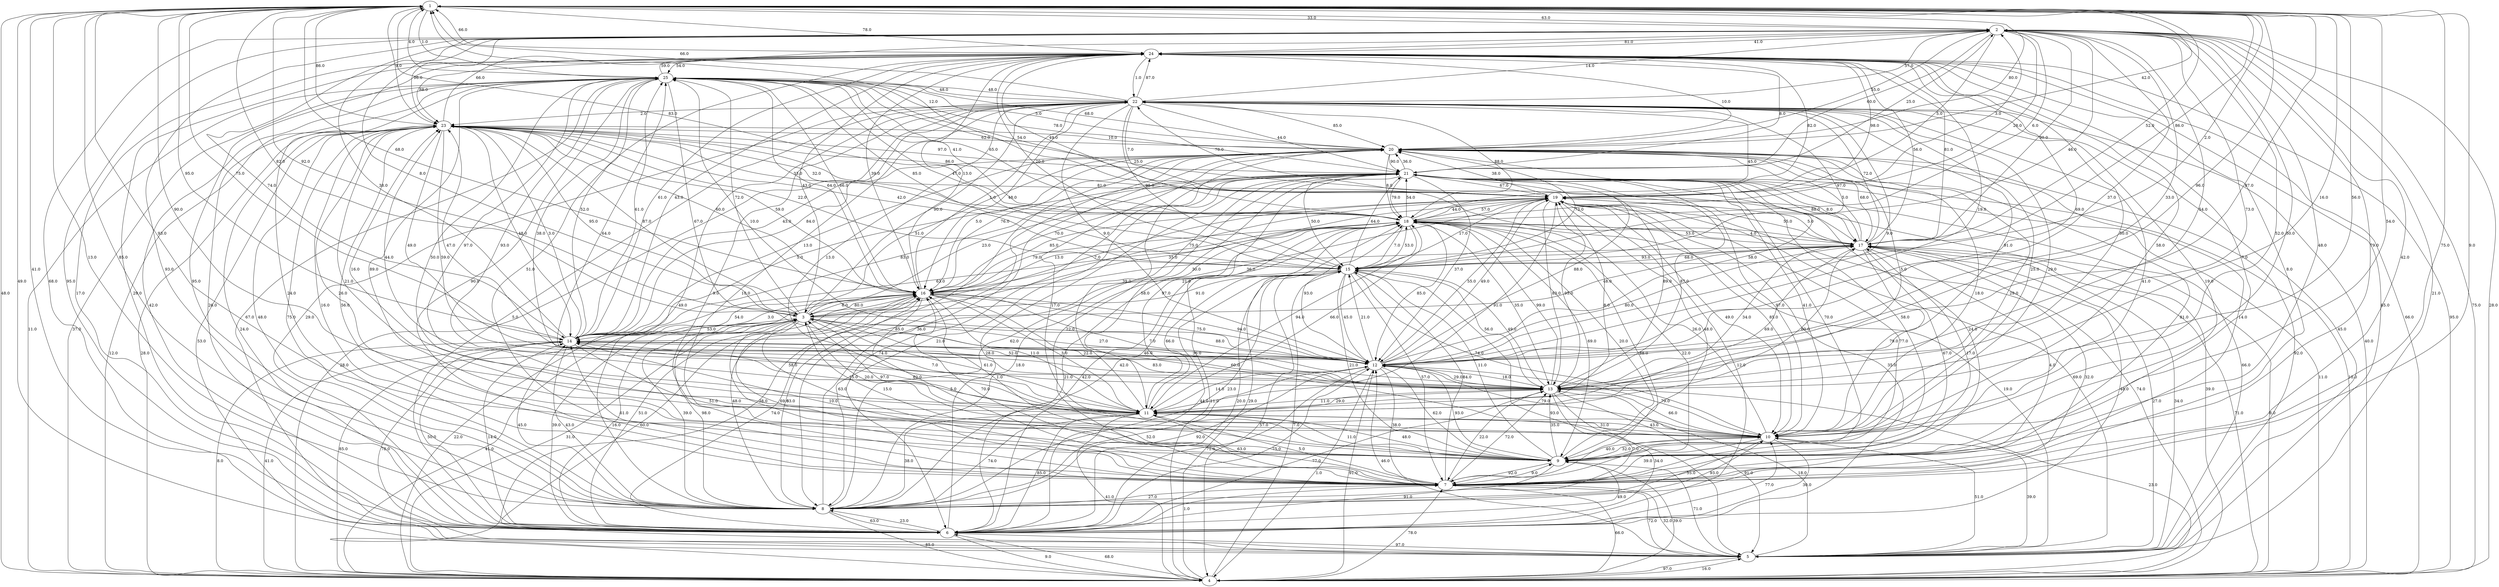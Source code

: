 strict digraph G {
  1 [ label="1" ];
  2 [ label="2" ];
  3 [ label="3" ];
  4 [ label="4" ];
  5 [ label="5" ];
  6 [ label="6" ];
  7 [ label="7" ];
  8 [ label="8" ];
  9 [ label="9" ];
  10 [ label="10" ];
  11 [ label="11" ];
  12 [ label="12" ];
  13 [ label="13" ];
  14 [ label="14" ];
  15 [ label="15" ];
  16 [ label="16" ];
  17 [ label="17" ];
  18 [ label="18" ];
  19 [ label="19" ];
  20 [ label="20" ];
  21 [ label="21" ];
  22 [ label="22" ];
  23 [ label="23" ];
  24 [ label="24" ];
  25 [ label="25" ];
  22 -> 18 [ label="88.0" ];
  18 -> 17 [ label="4.0" ];
  6 -> 23 [ label="24.0" ];
  12 -> 9 [ label="62.0" ];
  21 -> 9 [ label="70.0" ];
  10 -> 3 [ label="97.0" ];
  14 -> 21 [ label="5.0" ];
  2 -> 24 [ label="81.0" ];
  16 -> 22 [ label="1.0" ];
  1 -> 14 [ label="95.0" ];
  2 -> 6 [ label="68.0" ];
  11 -> 20 [ label="39.0" ];
  3 -> 8 [ label="39.0" ];
  6 -> 25 [ label="26.0" ];
  18 -> 16 [ label="79.0" ];
  5 -> 13 [ label="18.0" ];
  15 -> 20 [ label="73.0" ];
  18 -> 19 [ label="57.0" ];
  23 -> 3 [ label="95.0" ];
  7 -> 4 [ label="66.0" ];
  12 -> 11 [ label="14.0" ];
  13 -> 19 [ label="95.0" ];
  14 -> 18 [ label="63.0" ];
  6 -> 10 [ label="77.0" ];
  23 -> 16 [ label="59.0" ];
  22 -> 15 [ label="95.0" ];
  17 -> 7 [ label="4.0" ];
  7 -> 2 [ label="42.0" ];
  13 -> 14 [ label="83.0" ];
  11 -> 14 [ label="62.0" ];
  16 -> 3 [ label="6.0" ];
  14 -> 4 [ label="8.0" ];
  6 -> 9 [ label="49.0" ];
  4 -> 7 [ label="78.0" ];
  16 -> 8 [ label="48.0" ];
  15 -> 5 [ label="93.0" ];
  7 -> 22 [ label="10.0" ];
  7 -> 19 [ label="77.0" ];
  8 -> 16 [ label="63.0" ];
  7 -> 13 [ label="72.0" ];
  2 -> 9 [ label="48.0" ];
  19 -> 12 [ label="55.0" ];
  22 -> 12 [ label="9.0" ];
  14 -> 2 [ label="38.0" ];
  22 -> 20 [ label="85.0" ];
  22 -> 10 [ label="25.0" ];
  10 -> 6 [ label="30.0" ];
  18 -> 12 [ label="85.0" ];
  7 -> 15 [ label="84.0" ];
  13 -> 3 [ label="36.0" ];
  7 -> 16 [ label="70.0" ];
  8 -> 6 [ label="63.0" ];
  16 -> 7 [ label="5.0" ];
  16 -> 17 [ label="30.0" ];
  2 -> 12 [ label="37.0" ];
  21 -> 23 [ label="97.0" ];
  3 -> 16 [ label="80.0" ];
  4 -> 17 [ label="8.0" ];
  25 -> 17 [ label="25.0" ];
  4 -> 24 [ label="95.0" ];
  5 -> 20 [ label="92.0" ];
  13 -> 18 [ label="99.0" ];
  9 -> 11 [ label="48.0" ];
  12 -> 17 [ label="80.0" ];
  25 -> 14 [ label="52.0" ];
  15 -> 4 [ label="57.0" ];
  6 -> 19 [ label="35.0" ];
  10 -> 12 [ label="79.0" ];
  10 -> 22 [ label="29.0" ];
  19 -> 2 [ label="3.0" ];
  23 -> 17 [ label="81.0" ];
  7 -> 20 [ label="14.0" ];
  7 -> 5 [ label="72.0" ];
  14 -> 5 [ label="78.0" ];
  17 -> 13 [ label="34.0" ];
  19 -> 11 [ label="91.0" ];
  21 -> 12 [ label="37.0" ];
  14 -> 9 [ label="51.0" ];
  11 -> 13 [ label="11.0" ];
  24 -> 11 [ label="50.0" ];
  16 -> 19 [ label="85.0" ];
  20 -> 7 [ label="81.0" ];
  3 -> 23 [ label="87.0" ];
  18 -> 15 [ label="7.0" ];
  9 -> 21 [ label="58.0" ];
  19 -> 13 [ label="83.0" ];
  4 -> 16 [ label="31.0" ];
  19 -> 22 [ label="78.0" ];
  19 -> 20 [ label="38.0" ];
  18 -> 4 [ label="11.0" ];
  14 -> 8 [ label="43.0" ];
  11 -> 10 [ label="31.0" ];
  1 -> 17 [ label="86.0" ];
  9 -> 1 [ label="93.0" ];
  4 -> 2 [ label="75.0" ];
  9 -> 18 [ label="20.0" ];
  25 -> 15 [ label="85.0" ];
  21 -> 16 [ label="70.0" ];
  19 -> 15 [ label="17.0" ];
  9 -> 7 [ label="92.0" ];
  12 -> 20 [ label="58.0" ];
  12 -> 13 [ label="29.0" ];
  21 -> 6 [ label="74.0" ];
  3 -> 7 [ label="69.0" ];
  18 -> 5 [ label="19.0" ];
  8 -> 3 [ label="98.0" ];
  20 -> 25 [ label="68.0" ];
  21 -> 8 [ label="21.0" ];
  24 -> 1 [ label="66.0" ];
  23 -> 5 [ label="53.0" ];
  9 -> 2 [ label="79.0" ];
  4 -> 5 [ label="16.0" ];
  1 -> 24 [ label="78.0" ];
  3 -> 9 [ label="63.0" ];
  19 -> 24 [ label="98.0" ];
  19 -> 23 [ label="86.0" ];
  25 -> 16 [ label="64.0" ];
  16 -> 6 [ label="51.0" ];
  10 -> 23 [ label="21.0" ];
  20 -> 17 [ label="68.0" ];
  10 -> 21 [ label="41.0" ];
  1 -> 12 [ label="96.0" ];
  24 -> 20 [ label="10.0" ];
  2 -> 4 [ label="28.0" ];
  14 -> 11 [ label="15.0" ];
  24 -> 15 [ label="20.0" ];
  17 -> 19 [ label="55.0" ];
  18 -> 11 [ label="94.0" ];
  3 -> 10 [ label="20.0" ];
  17 -> 24 [ label="56.0" ];
  16 -> 23 [ label="60.0" ];
  12 -> 14 [ label="46.0" ];
  8 -> 21 [ label="62.0" ];
  11 -> 17 [ label="60.0" ];
  12 -> 6 [ label="71.0" ];
  1 -> 16 [ label="68.0" ];
  23 -> 15 [ label="22.0" ];
  3 -> 24 [ label="43.0" ];
  22 -> 14 [ label="43.0" ];
  13 -> 23 [ label="44.0" ];
  14 -> 20 [ label="13.0" ];
  10 -> 20 [ label="29.0" ];
  6 -> 14 [ label="14.0" ];
  6 -> 1 [ label="41.0" ];
  15 -> 25 [ label="47.0" ];
  1 -> 15 [ label="2.0" ];
  18 -> 7 [ label="88.0" ];
  1 -> 2 [ label="33.0" ];
  2 -> 22 [ label="57.0" ];
  23 -> 13 [ label="59.0" ];
  14 -> 16 [ label="3.0" ];
  1 -> 23 [ label="9.0" ];
  19 -> 10 [ label="49.0" ];
  12 -> 2 [ label="33.0" ];
  8 -> 18 [ label="42.0" ];
  11 -> 21 [ label="97.0" ];
  11 -> 19 [ label="8.0" ];
  18 -> 23 [ label="33.0" ];
  2 -> 18 [ label="28.0" ];
  14 -> 23 [ label="3.0" ];
  21 -> 20 [ label="36.0" ];
  13 -> 6 [ label="34.0" ];
  24 -> 4 [ label="66.0" ];
  2 -> 1 [ label="63.0" ];
  9 -> 5 [ label="71.0" ];
  16 -> 25 [ label="66.0" ];
  22 -> 21 [ label="44.0" ];
  4 -> 25 [ label="37.0" ];
  17 -> 11 [ label="69.0" ];
  23 -> 4 [ label="12.0" ];
  8 -> 24 [ label="95.0" ];
  22 -> 1 [ label="66.0" ];
  19 -> 16 [ label="75.0" ];
  12 -> 10 [ label="79.0" ];
  23 -> 7 [ label="16.0" ];
  22 -> 3 [ label="90.0" ];
  21 -> 24 [ label="8.0" ];
  15 -> 13 [ label="56.0" ];
  16 -> 10 [ label="60.0" ];
  4 -> 12 [ label="91.0" ];
  3 -> 20 [ label="51.0" ];
  19 -> 14 [ label="36.0" ];
  11 -> 15 [ label="66.0" ];
  3 -> 17 [ label="48.0" ];
  3 -> 6 [ label="16.0" ];
  10 -> 8 [ label="55.0" ];
  13 -> 22 [ label="91.0" ];
  6 -> 24 [ label="29.0" ];
  10 -> 11 [ label="43.0" ];
  2 -> 5 [ label="21.0" ];
  24 -> 19 [ label="82.0" ];
  20 -> 10 [ label="18.0" ];
  9 -> 10 [ label="32.0" ];
  25 -> 21 [ label="78.0" ];
  15 -> 2 [ label="46.0" ];
  3 -> 21 [ label="23.0" ];
  23 -> 8 [ label="48.0" ];
  6 -> 15 [ label="20.0" ];
  10 -> 7 [ label="39.0" ];
  2 -> 13 [ label="73.0" ];
  3 -> 19 [ label="35.0" ];
  8 -> 15 [ label="23.0" ];
  17 -> 20 [ label="5.0" ];
  4 -> 15 [ label="7.0" ];
  22 -> 24 [ label="87.0" ];
  13 -> 12 [ label="18.0" ];
  11 -> 6 [ label="85.0" ];
  25 -> 11 [ label="97.0" ];
  17 -> 1 [ label="52.0" ];
  17 -> 4 [ label="71.0" ];
  1 -> 11 [ label="90.0" ];
  10 -> 9 [ label="40.0" ];
  19 -> 9 [ label="48.0" ];
  6 -> 2 [ label="95.0" ];
  5 -> 12 [ label="46.0" ];
  7 -> 3 [ label="38.0" ];
  6 -> 22 [ label="5.0" ];
  19 -> 6 [ label="12.0" ];
  16 -> 20 [ label="76.0" ];
  9 -> 15 [ label="11.0" ];
  20 -> 1 [ label="80.0" ];
  13 -> 8 [ label="7.0" ];
  15 -> 7 [ label="57.0" ];
  9 -> 22 [ label="19.0" ];
  6 -> 16 [ label="74.0" ];
  1 -> 7 [ label="75.0" ];
  1 -> 20 [ label="42.0" ];
  19 -> 1 [ label="12.0" ];
  12 -> 18 [ label="93.0" ];
  15 -> 22 [ label="97.0" ];
  3 -> 12 [ label="27.0" ];
  15 -> 10 [ label="74.0" ];
  21 -> 14 [ label="83.0" ];
  6 -> 21 [ label="28.0" ];
  19 -> 3 [ label="7.0" ];
  20 -> 9 [ label="17.0" ];
  12 -> 24 [ label="69.0" ];
  15 -> 17 [ label="68.0" ];
  20 -> 21 [ label="90.0" ];
  25 -> 1 [ label="4.0" ];
  15 -> 12 [ label="45.0" ];
  11 -> 7 [ label="63.0" ];
  11 -> 3 [ label="61.0" ];
  10 -> 19 [ label="85.0" ];
  6 -> 8 [ label="23.0" ];
  2 -> 10 [ label="52.0" ];
  8 -> 17 [ label="32.0" ];
  11 -> 25 [ label="93.0" ];
  17 -> 9 [ label="67.0" ];
  21 -> 18 [ label="79.0" ];
  22 -> 6 [ label="29.0" ];
  14 -> 24 [ label="43.0" ];
  4 -> 21 [ label="10.0" ];
  9 -> 14 [ label="10.0" ];
  7 -> 8 [ label="27.0" ];
  5 -> 19 [ label="69.0" ];
  25 -> 6 [ label="42.0" ];
  21 -> 4 [ label="11.0" ];
  16 -> 12 [ label="75.0" ];
  9 -> 23 [ label="26.0" ];
  1 -> 10 [ label="54.0" ];
  17 -> 6 [ label="48.0" ];
  6 -> 5 [ label="97.0" ];
  5 -> 7 [ label="32.0" ];
  21 -> 15 [ label="50.0" ];
  7 -> 18 [ label="22.0" ];
  23 -> 14 [ label="48.0" ];
  25 -> 5 [ label="67.0" ];
  3 -> 2 [ label="8.0" ];
  15 -> 3 [ label="91.0" ];
  3 -> 1 [ label="82.0" ];
  9 -> 13 [ label="35.0" ];
  24 -> 23 [ label="88.0" ];
  22 -> 2 [ label="14.0" ];
  3 -> 25 [ label="72.0" ];
  23 -> 18 [ label="32.0" ];
  25 -> 9 [ label="89.0" ];
  20 -> 23 [ label="10.0" ];
  2 -> 21 [ label="60.0" ];
  24 -> 9 [ label="7.0" ];
  20 -> 4 [ label="28.0" ];
  17 -> 10 [ label="79.0" ];
  16 -> 4 [ label="22.0" ];
  25 -> 24 [ label="59.0" ];
  13 -> 1 [ label="56.0" ];
  24 -> 6 [ label="17.0" ];
  12 -> 7 [ label="38.0" ];
  18 -> 25 [ label="65.0" ];
  7 -> 25 [ label="90.0" ];
  21 -> 5 [ label="66.0" ];
  17 -> 15 [ label="93.0" ];
  13 -> 10 [ label="66.0" ];
  21 -> 17 [ label="88.0" ];
  1 -> 3 [ label="92.0" ];
  11 -> 8 [ label="74.0" ];
  16 -> 24 [ label="13.0" ];
  10 -> 24 [ label="58.0" ];
  7 -> 21 [ label="22.0" ];
  4 -> 3 [ label="85.0" ];
  8 -> 10 [ label="93.0" ];
  8 -> 2 [ label="93.0" ];
  13 -> 15 [ label="49.0" ];
  12 -> 8 [ label="52.0" ];
  15 -> 6 [ label="44.0" ];
  24 -> 22 [ label="1.0" ];
  5 -> 10 [ label="39.0" ];
  10 -> 5 [ label="51.0" ];
  25 -> 4 [ label="11.0" ];
  1 -> 8 [ label="13.0" ];
  20 -> 8 [ label="85.0" ];
  19 -> 18 [ label="44.0" ];
  8 -> 14 [ label="45.0" ];
  9 -> 17 [ label="17.0" ];
  15 -> 9 [ label="21.0" ];
  8 -> 11 [ label="38.0" ];
  17 -> 22 [ label="72.0" ];
  23 -> 1 [ label="86.0" ];
  2 -> 14 [ label="74.0" ];
  24 -> 7 [ label="51.0" ];
  13 -> 2 [ label="54.0" ];
  24 -> 14 [ label="61.0" ];
  12 -> 19 [ label="49.0" ];
  4 -> 6 [ label="68.0" ];
  7 -> 14 [ label="61.0" ];
  25 -> 8 [ label="24.0" ];
  16 -> 14 [ label="54.0" ];
  3 -> 11 [ label="7.0" ];
  8 -> 1 [ label="85.0" ];
  3 -> 14 [ label="53.0" ];
  8 -> 4 [ label="85.0" ];
  20 -> 16 [ label="5.0" ];
  8 -> 12 [ label="92.0" ];
  2 -> 23 [ label="96.0" ];
  18 -> 2 [ label="6.0" ];
  4 -> 18 [ label="29.0" ];
  11 -> 4 [ label="41.0" ];
  18 -> 6 [ label="21.0" ];
  12 -> 21 [ label="88.0" ];
  24 -> 12 [ label="19.0" ];
  1 -> 5 [ label="49.0" ];
  14 -> 12 [ label="52.0" ];
  6 -> 12 [ label="75.0" ];
  7 -> 9 [ label="9.0" ];
  16 -> 11 [ label="3.0" ];
  21 -> 11 [ label="58.0" ];
  23 -> 12 [ label="49.0" ];
  8 -> 23 [ label="75.0" ];
  12 -> 1 [ label="87.0" ];
  4 -> 20 [ label="58.0" ];
  16 -> 9 [ label="1.0" ];
  7 -> 24 [ label="8.0" ];
  21 -> 7 [ label="24.0" ];
  15 -> 21 [ label="64.0" ];
  21 -> 10 [ label="97.0" ];
  10 -> 25 [ label="50.0" ];
  8 -> 20 [ label="36.0" ];
  14 -> 25 [ label="61.0" ];
  16 -> 13 [ label="7.0" ];
  24 -> 2 [ label="41.0" ];
  12 -> 22 [ label="9.0" ];
  9 -> 6 [ label="91.0" ];
  4 -> 14 [ label="41.0" ];
  4 -> 13 [ label="23.0" ];
  5 -> 17 [ label="34.0" ];
  12 -> 25 [ label="10.0" ];
  13 -> 21 [ label="89.0" ];
  19 -> 4 [ label="74.0" ];
  22 -> 9 [ label="41.0" ];
  1 -> 4 [ label="48.0" ];
  13 -> 25 [ label="64.0" ];
  22 -> 25 [ label="48.0" ];
  25 -> 19 [ label="54.0" ];
  3 -> 13 [ label="22.0" ];
  6 -> 13 [ label="77.0" ];
  24 -> 25 [ label="54.0" ];
  6 -> 4 [ label="9.0" ];
  21 -> 13 [ label="87.0" ];
  18 -> 9 [ label="69.0" ];
  15 -> 18 [ label="53.0" ];
  25 -> 22 [ label="48.0" ];
  13 -> 5 [ label="91.0" ];
  24 -> 16 [ label="39.0" ];
  5 -> 24 [ label="85.0" ];
  5 -> 16 [ label="60.0" ];
  2 -> 19 [ label="5.0" ];
  17 -> 21 [ label="8.0" ];
  24 -> 17 [ label="81.0" ];
  7 -> 11 [ label="5.0" ];
  14 -> 1 [ label="75.0" ];
  22 -> 19 [ label="7.0" ];
  14 -> 22 [ label="84.0" ];
  17 -> 18 [ label="53.0" ];
  12 -> 3 [ label="88.0" ];
  10 -> 2 [ label="50.0" ];
  25 -> 18 [ label="41.0" ];
  25 -> 13 [ label="38.0" ];
  16 -> 18 [ label="13.0" ];
  9 -> 12 [ label="93.0" ];
  12 -> 4 [ label="1.0" ];
  10 -> 18 [ label="26.0" ];
  11 -> 22 [ label="13.0" ];
  11 -> 23 [ label="16.0" ];
  18 -> 1 [ label="83.0" ];
  12 -> 16 [ label="94.0" ];
  11 -> 16 [ label="11.0" ];
  22 -> 4 [ label="40.0" ];
  14 -> 6 [ label="50.0" ];
  18 -> 13 [ label="35.0" ];
  19 -> 17 [ label="5.0" ];
  20 -> 18 [ label="8.0" ];
  12 -> 23 [ label="47.0" ];
  17 -> 5 [ label="27.0" ];
  2 -> 20 [ label="55.0" ];
  5 -> 22 [ label="45.0" ];
  18 -> 22 [ label="45.0" ];
  1 -> 13 [ label="16.0" ];
  7 -> 1 [ label="9.0" ];
  6 -> 3 [ label="39.0" ];
  4 -> 23 [ label="28.0" ];
  9 -> 3 [ label="15.0" ];
  18 -> 21 [ label="54.0" ];
  22 -> 7 [ label="9.0" ];
  21 -> 19 [ label="67.0" ];
  4 -> 19 [ label="39.0" ];
  13 -> 7 [ label="22.0" ];
  11 -> 18 [ label="66.0" ];
  23 -> 2 [ label="66.0" ];
  20 -> 13 [ label="5.0" ];
  18 -> 24 [ label="49.0" ];
  15 -> 23 [ label="42.0" ];
  25 -> 12 [ label="67.0" ];
  1 -> 25 [ label="1.0" ];
  22 -> 16 [ label="48.0" ];
  4 -> 9 [ label="39.0" ];
  25 -> 20 [ label="5.0" ];
  6 -> 18 [ label="42.0" ];
  11 -> 9 [ label="11.0" ];
  15 -> 16 [ label="21.0" ];
  6 -> 7 [ label="1.0" ];
  18 -> 8 [ label="18.0" ];
  12 -> 15 [ label="21.0" ];
  22 -> 8 [ label="49.0" ];
  13 -> 11 [ label="29.0" ];
  23 -> 20 [ label="62.0" ];
  22 -> 23 [ label="2.0" ];
  7 -> 23 [ label="56.0" ];
  3 -> 4 [ label="41.0" ];
  5 -> 4 [ label="97.0" ];
  2 -> 17 [ label="30.0" ];
  21 -> 2 [ label="25.0" ];
}

